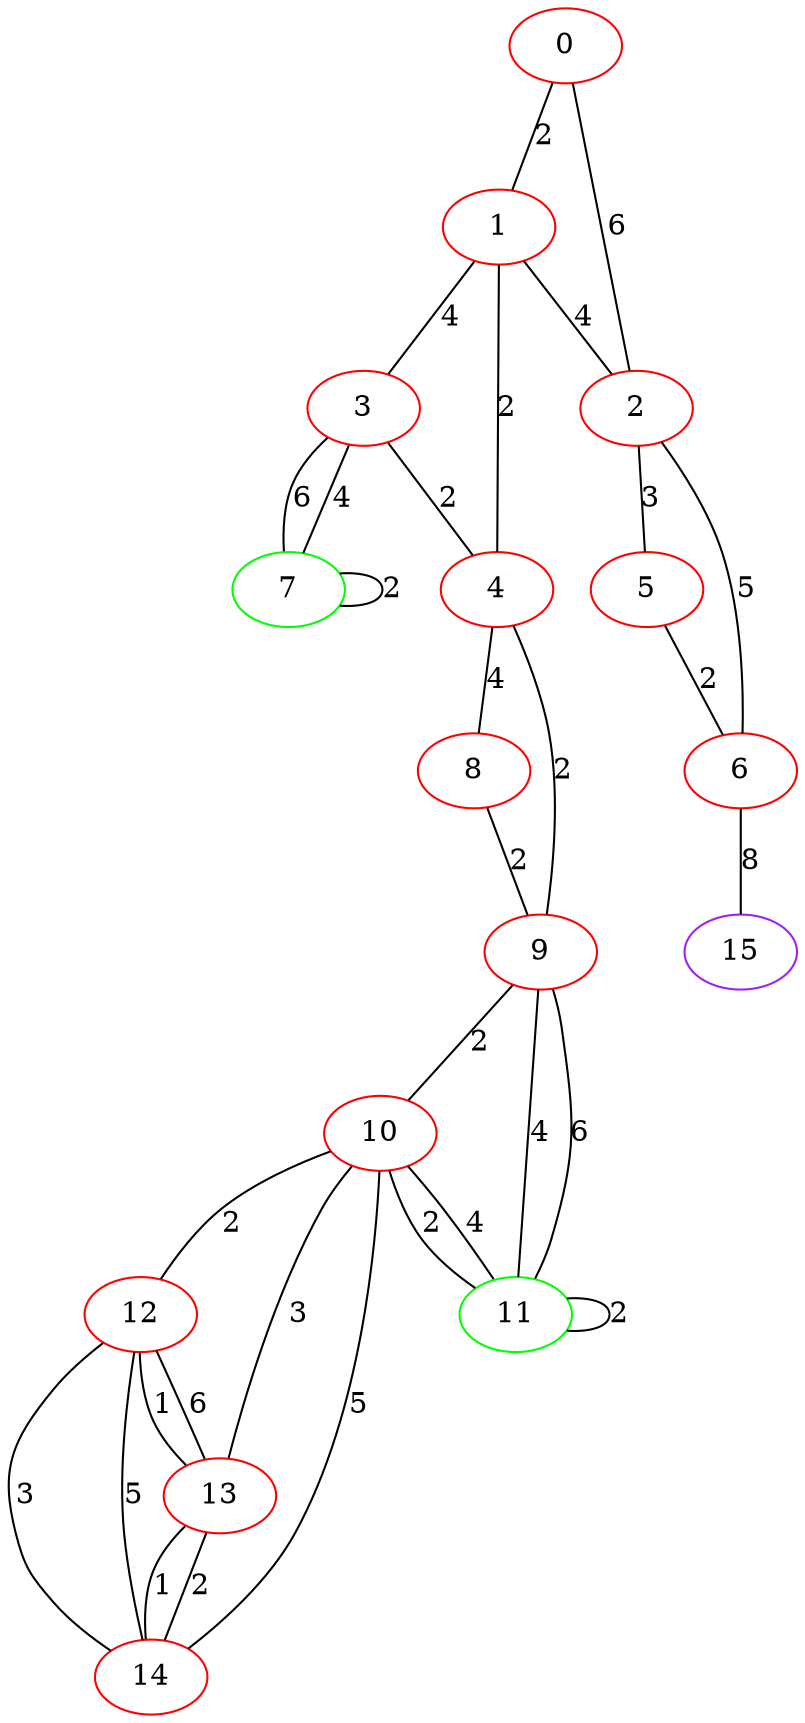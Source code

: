 graph "" {
0 [color=red, weight=1];
1 [color=red, weight=1];
2 [color=red, weight=1];
3 [color=red, weight=1];
4 [color=red, weight=1];
5 [color=red, weight=1];
6 [color=red, weight=1];
7 [color=green, weight=2];
8 [color=red, weight=1];
9 [color=red, weight=1];
10 [color=red, weight=1];
11 [color=green, weight=2];
12 [color=red, weight=1];
13 [color=red, weight=1];
14 [color=red, weight=1];
15 [color=purple, weight=4];
0 -- 1  [key=0, label=2];
0 -- 2  [key=0, label=6];
1 -- 2  [key=0, label=4];
1 -- 3  [key=0, label=4];
1 -- 4  [key=0, label=2];
2 -- 5  [key=0, label=3];
2 -- 6  [key=0, label=5];
3 -- 4  [key=0, label=2];
3 -- 7  [key=0, label=6];
3 -- 7  [key=1, label=4];
4 -- 8  [key=0, label=4];
4 -- 9  [key=0, label=2];
5 -- 6  [key=0, label=2];
6 -- 15  [key=0, label=8];
7 -- 7  [key=0, label=2];
8 -- 9  [key=0, label=2];
9 -- 10  [key=0, label=2];
9 -- 11  [key=0, label=4];
9 -- 11  [key=1, label=6];
10 -- 11  [key=0, label=2];
10 -- 11  [key=1, label=4];
10 -- 12  [key=0, label=2];
10 -- 13  [key=0, label=3];
10 -- 14  [key=0, label=5];
11 -- 11  [key=0, label=2];
12 -- 13  [key=0, label=1];
12 -- 13  [key=1, label=6];
12 -- 14  [key=0, label=3];
12 -- 14  [key=1, label=5];
13 -- 14  [key=0, label=2];
13 -- 14  [key=1, label=1];
}
